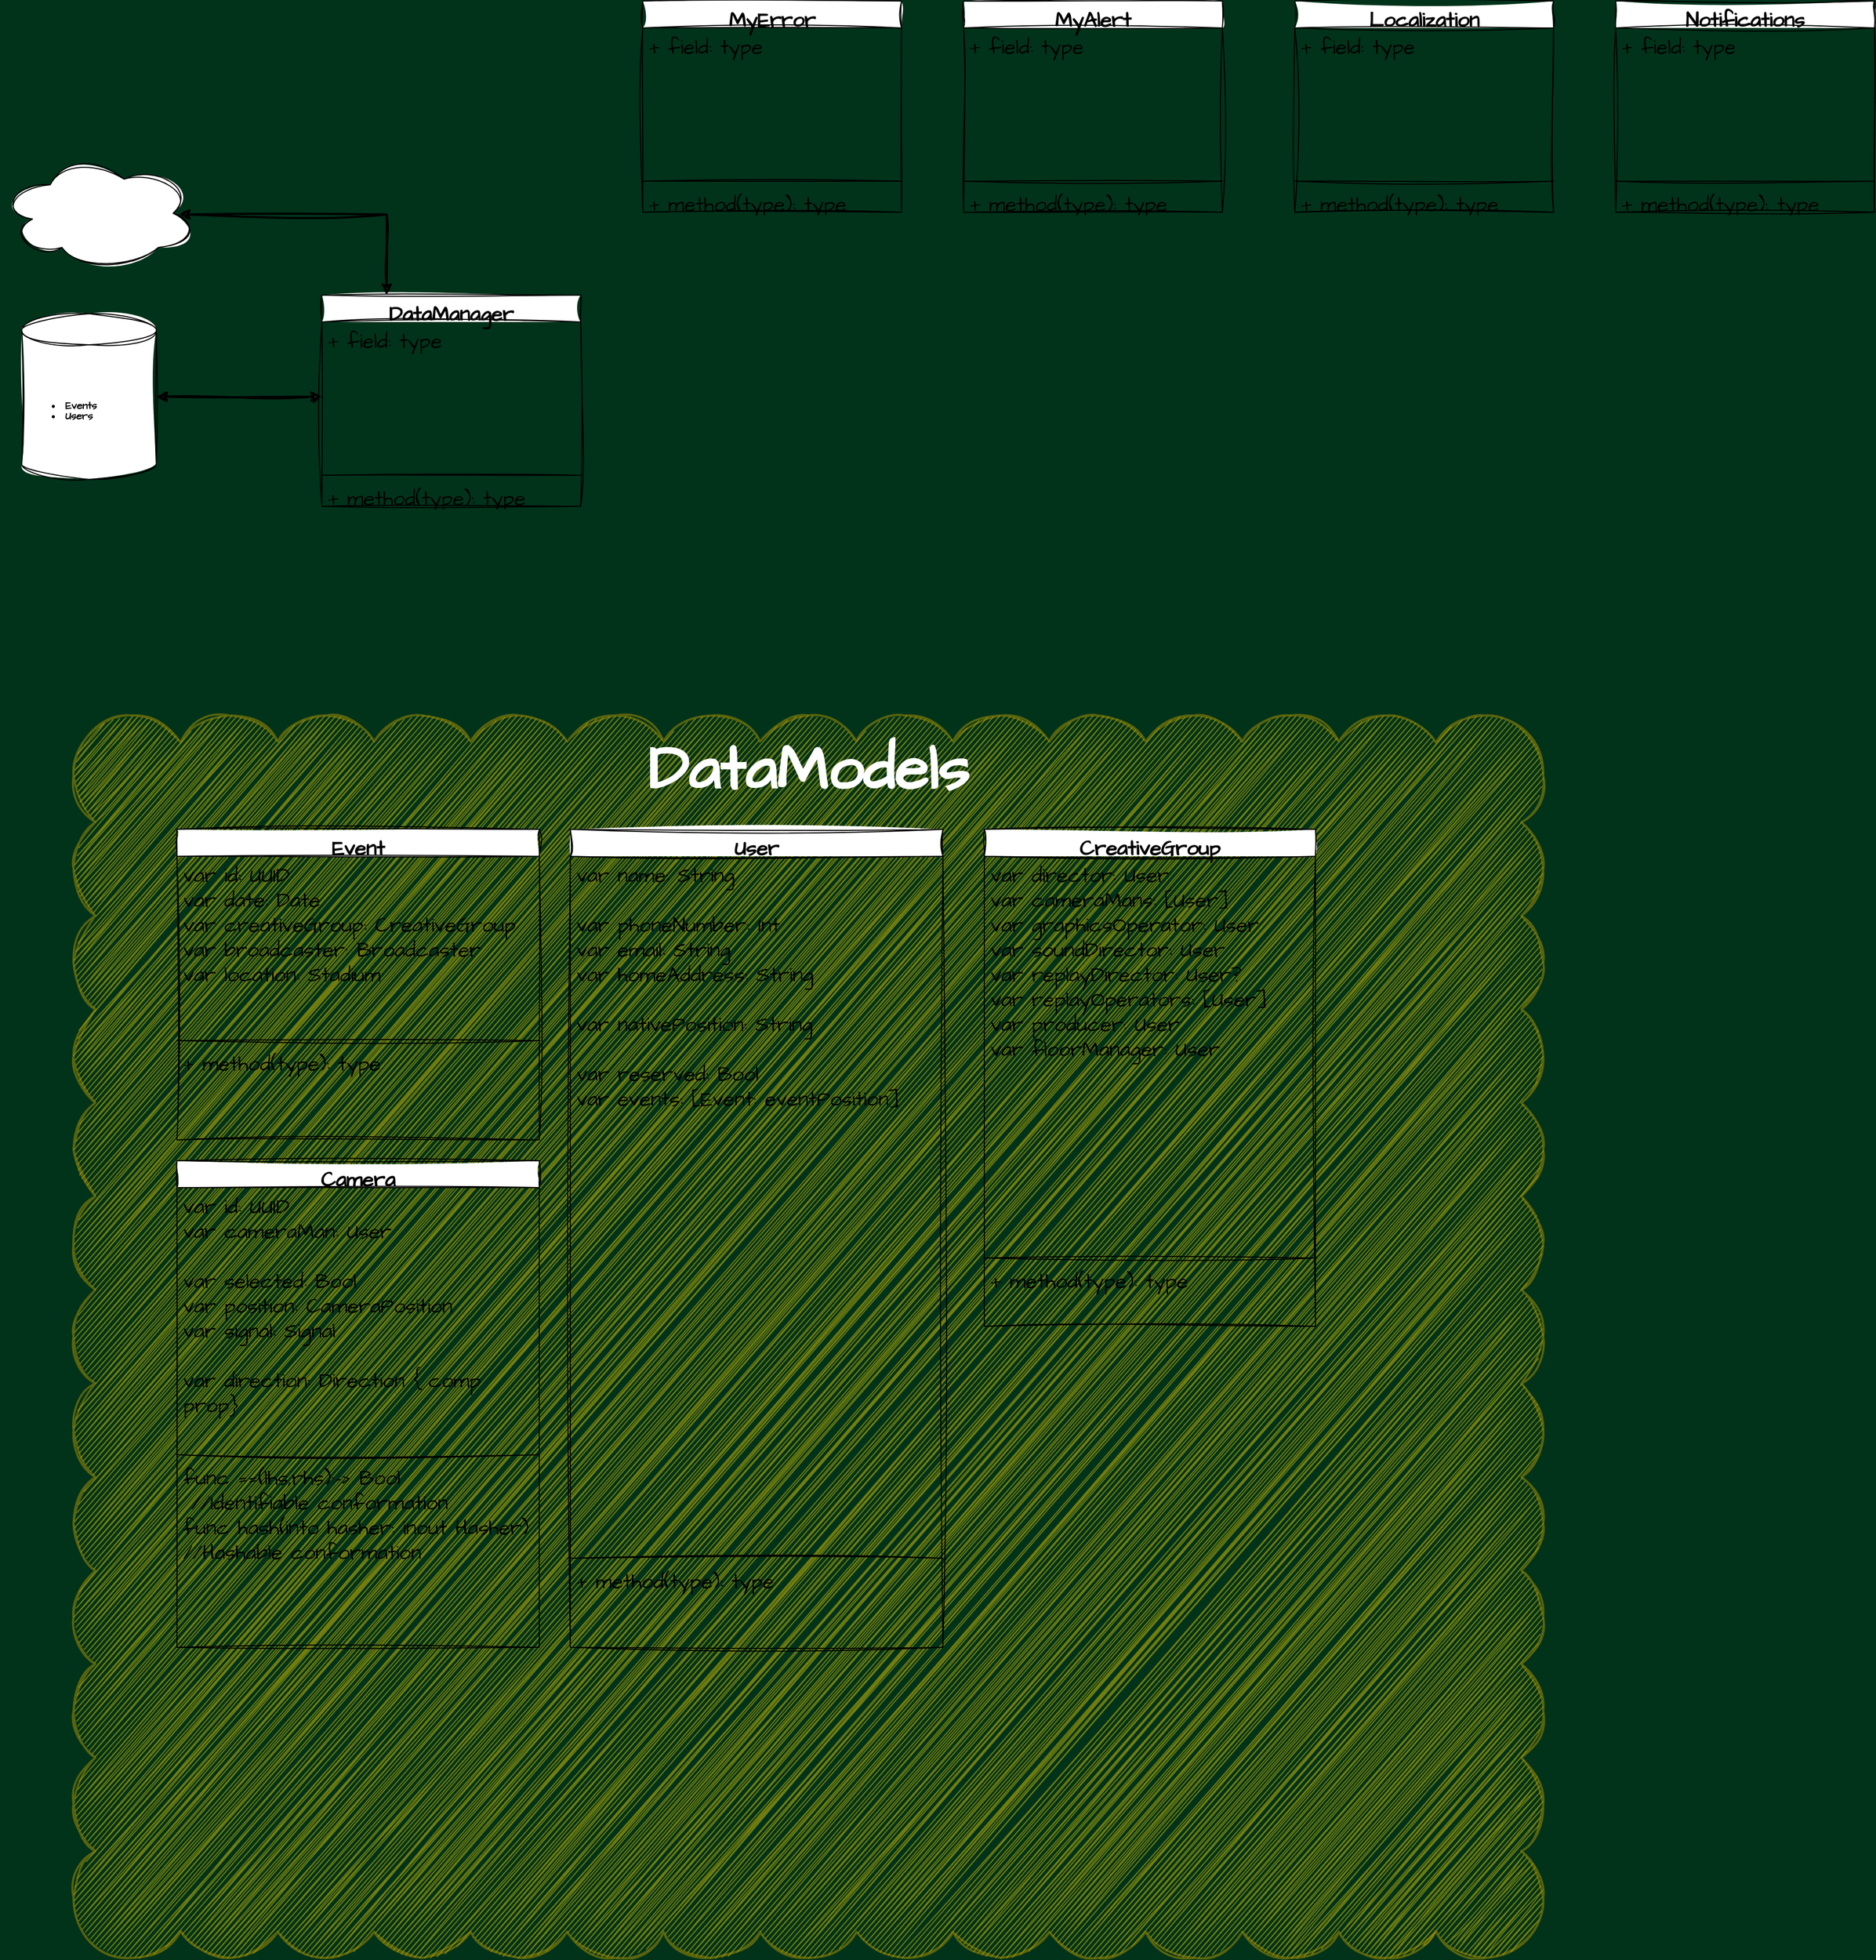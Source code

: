 <mxfile version="22.0.3" type="device">
  <diagram name="Страница — 1" id="rXzVCqMe4OSsWpLtMOlA">
    <mxGraphModel dx="1727" dy="1288" grid="1" gridSize="10" guides="1" tooltips="1" connect="1" arrows="1" fold="1" page="1" pageScale="1" pageWidth="4681" pageHeight="3300" background="#00331A" math="0" shadow="0">
      <root>
        <mxCell id="0" />
        <mxCell id="1" parent="0" />
        <mxCell id="nDJdGogcVKiFzzGw0XgF-22" value="&lt;p style=&quot;line-height: 270%;&quot;&gt;&lt;font size=&quot;1&quot; color=&quot;#ffffff&quot; style=&quot;&quot;&gt;&lt;b style=&quot;font-size: 60px;&quot;&gt;DataModels&lt;/b&gt;&lt;/font&gt;&lt;/p&gt;" style="whiteSpace=wrap;html=1;shape=mxgraph.basic.cloud_rect;sketch=1;hachureGap=4;jiggle=2;curveFitting=1;fontFamily=Architects Daughter;fontSource=https%3A%2F%2Ffonts.googleapis.com%2Fcss%3Ffamily%3DArchitects%2BDaughter;fontSize=20;fillColor=#e3c800;fontColor=#000000;strokeColor=#B09500;opacity=50;verticalAlign=top;strokeWidth=2;perimeterSpacing=5;" parent="1" vertex="1">
          <mxGeometry x="120" y="730" width="1420" height="1200" as="geometry" />
        </mxCell>
        <mxCell id="96jZ5b7mw_5-THhRn5Ns-4" value="CreativeGroup" style="swimlane;fontStyle=1;align=center;verticalAlign=top;childLayout=stackLayout;horizontal=1;startSize=26;horizontalStack=0;resizeParent=1;resizeParentMax=0;resizeLast=0;collapsible=1;marginBottom=0;whiteSpace=wrap;html=1;sketch=1;hachureGap=4;jiggle=2;curveFitting=1;fontFamily=Architects Daughter;fontSource=https%3A%2F%2Ffonts.googleapis.com%2Fcss%3Ffamily%3DArchitects%2BDaughter;fontSize=20;" parent="1" vertex="1">
          <mxGeometry x="1000" y="840" width="320" height="480" as="geometry" />
        </mxCell>
        <mxCell id="96jZ5b7mw_5-THhRn5Ns-5" value="var director: User&lt;br&gt;var cameraMans: [User]&lt;br&gt;var graphicsOperator: User&lt;br&gt;var soundDirector: User&lt;br&gt;var replayDirector: User?&lt;br&gt;var replayOperators: [User]&lt;br&gt;var producer: User&lt;br&gt;var floorManager: User&lt;br&gt;&amp;nbsp;" style="text;strokeColor=none;fillColor=none;align=left;verticalAlign=top;spacingLeft=4;spacingRight=4;overflow=hidden;rotatable=0;points=[[0,0.5],[1,0.5]];portConstraint=eastwest;whiteSpace=wrap;html=1;fontSize=20;fontFamily=Architects Daughter;" parent="96jZ5b7mw_5-THhRn5Ns-4" vertex="1">
          <mxGeometry y="26" width="320" height="384" as="geometry" />
        </mxCell>
        <mxCell id="96jZ5b7mw_5-THhRn5Ns-6" value="" style="line;strokeWidth=1;fillColor=none;align=left;verticalAlign=middle;spacingTop=-1;spacingLeft=3;spacingRight=3;rotatable=0;labelPosition=right;points=[];portConstraint=eastwest;strokeColor=inherit;sketch=1;hachureGap=4;jiggle=2;curveFitting=1;fontFamily=Architects Daughter;fontSource=https%3A%2F%2Ffonts.googleapis.com%2Fcss%3Ffamily%3DArchitects%2BDaughter;fontSize=20;" parent="96jZ5b7mw_5-THhRn5Ns-4" vertex="1">
          <mxGeometry y="410" width="320" height="8" as="geometry" />
        </mxCell>
        <mxCell id="96jZ5b7mw_5-THhRn5Ns-7" value="+ method(type): type" style="text;strokeColor=none;fillColor=none;align=left;verticalAlign=top;spacingLeft=4;spacingRight=4;overflow=hidden;rotatable=0;points=[[0,0.5],[1,0.5]];portConstraint=eastwest;whiteSpace=wrap;html=1;fontSize=20;fontFamily=Architects Daughter;" parent="96jZ5b7mw_5-THhRn5Ns-4" vertex="1">
          <mxGeometry y="418" width="320" height="62" as="geometry" />
        </mxCell>
        <mxCell id="96jZ5b7mw_5-THhRn5Ns-8" value="Event&lt;br&gt;" style="swimlane;fontStyle=1;align=center;verticalAlign=top;childLayout=stackLayout;horizontal=1;startSize=26;horizontalStack=0;resizeParent=1;resizeParentMax=0;resizeLast=0;collapsible=1;marginBottom=0;whiteSpace=wrap;html=1;sketch=1;hachureGap=4;jiggle=2;curveFitting=1;fontFamily=Architects Daughter;fontSource=https%3A%2F%2Ffonts.googleapis.com%2Fcss%3Ffamily%3DArchitects%2BDaughter;fontSize=20;rounded=0;shadow=0;" parent="1" vertex="1">
          <mxGeometry x="220" y="840" width="350" height="300" as="geometry" />
        </mxCell>
        <mxCell id="96jZ5b7mw_5-THhRn5Ns-9" value="var id: UUID&lt;br&gt;var date: Date&lt;br&gt;var creativeGroup: CreativeGroup&lt;br&gt;var broadcaster: Broadcaster&lt;br&gt;var location: Stadium&lt;br&gt;" style="text;strokeColor=none;fillColor=none;align=left;verticalAlign=top;spacingLeft=4;spacingRight=4;overflow=hidden;rotatable=0;points=[[0,0.5],[1,0.5]];portConstraint=eastwest;whiteSpace=wrap;html=1;fontSize=20;fontFamily=Architects Daughter;" parent="96jZ5b7mw_5-THhRn5Ns-8" vertex="1">
          <mxGeometry y="26" width="350" height="174" as="geometry" />
        </mxCell>
        <mxCell id="96jZ5b7mw_5-THhRn5Ns-10" value="" style="line;strokeWidth=1;fillColor=none;align=left;verticalAlign=middle;spacingTop=-1;spacingLeft=3;spacingRight=3;rotatable=0;labelPosition=right;points=[];portConstraint=eastwest;strokeColor=inherit;sketch=1;hachureGap=4;jiggle=2;curveFitting=1;fontFamily=Architects Daughter;fontSource=https%3A%2F%2Ffonts.googleapis.com%2Fcss%3Ffamily%3DArchitects%2BDaughter;fontSize=20;" parent="96jZ5b7mw_5-THhRn5Ns-8" vertex="1">
          <mxGeometry y="200" width="350" height="8" as="geometry" />
        </mxCell>
        <mxCell id="96jZ5b7mw_5-THhRn5Ns-11" value="+ method(type): type" style="text;strokeColor=none;fillColor=none;align=left;verticalAlign=top;spacingLeft=4;spacingRight=4;overflow=hidden;rotatable=0;points=[[0,0.5],[1,0.5]];portConstraint=eastwest;whiteSpace=wrap;html=1;fontSize=20;fontFamily=Architects Daughter;" parent="96jZ5b7mw_5-THhRn5Ns-8" vertex="1">
          <mxGeometry y="208" width="350" height="92" as="geometry" />
        </mxCell>
        <mxCell id="96jZ5b7mw_5-THhRn5Ns-12" value="User" style="swimlane;fontStyle=1;align=center;verticalAlign=top;childLayout=stackLayout;horizontal=1;startSize=26;horizontalStack=0;resizeParent=1;resizeParentMax=0;resizeLast=0;collapsible=1;marginBottom=0;whiteSpace=wrap;html=1;sketch=1;hachureGap=4;jiggle=2;curveFitting=1;fontFamily=Architects Daughter;fontSource=https%3A%2F%2Ffonts.googleapis.com%2Fcss%3Ffamily%3DArchitects%2BDaughter;fontSize=20;" parent="1" vertex="1">
          <mxGeometry x="600" y="840" width="360" height="790" as="geometry" />
        </mxCell>
        <mxCell id="96jZ5b7mw_5-THhRn5Ns-13" value="var name: String&lt;br&gt;&lt;br&gt;var phoneNumber: Int&lt;br&gt;var email: String&lt;br&gt;var homeAddress: String&lt;br&gt;&lt;br&gt;var nativePosition: String&lt;br&gt;&lt;br&gt;var reserved: Bool&lt;br&gt;var events: [Event: eventPosition]" style="text;strokeColor=none;fillColor=none;align=left;verticalAlign=top;spacingLeft=4;spacingRight=4;overflow=hidden;rotatable=0;points=[[0,0.5],[1,0.5]];portConstraint=eastwest;whiteSpace=wrap;html=1;fontSize=20;fontFamily=Architects Daughter;" parent="96jZ5b7mw_5-THhRn5Ns-12" vertex="1">
          <mxGeometry y="26" width="360" height="674" as="geometry" />
        </mxCell>
        <mxCell id="96jZ5b7mw_5-THhRn5Ns-14" value="" style="line;strokeWidth=1;fillColor=none;align=left;verticalAlign=middle;spacingTop=-1;spacingLeft=3;spacingRight=3;rotatable=0;labelPosition=right;points=[];portConstraint=eastwest;strokeColor=inherit;sketch=1;hachureGap=4;jiggle=2;curveFitting=1;fontFamily=Architects Daughter;fontSource=https%3A%2F%2Ffonts.googleapis.com%2Fcss%3Ffamily%3DArchitects%2BDaughter;fontSize=20;" parent="96jZ5b7mw_5-THhRn5Ns-12" vertex="1">
          <mxGeometry y="700" width="360" height="8" as="geometry" />
        </mxCell>
        <mxCell id="96jZ5b7mw_5-THhRn5Ns-15" value="+ method(type): type" style="text;strokeColor=none;fillColor=none;align=left;verticalAlign=top;spacingLeft=4;spacingRight=4;overflow=hidden;rotatable=0;points=[[0,0.5],[1,0.5]];portConstraint=eastwest;whiteSpace=wrap;html=1;fontSize=20;fontFamily=Architects Daughter;" parent="96jZ5b7mw_5-THhRn5Ns-12" vertex="1">
          <mxGeometry y="708" width="360" height="82" as="geometry" />
        </mxCell>
        <mxCell id="96jZ5b7mw_5-THhRn5Ns-16" value="Camera" style="swimlane;fontStyle=1;align=center;verticalAlign=top;childLayout=stackLayout;horizontal=1;startSize=26;horizontalStack=0;resizeParent=1;resizeParentMax=0;resizeLast=0;collapsible=1;marginBottom=0;whiteSpace=wrap;html=1;sketch=1;hachureGap=4;jiggle=2;curveFitting=1;fontFamily=Architects Daughter;fontSource=https%3A%2F%2Ffonts.googleapis.com%2Fcss%3Ffamily%3DArchitects%2BDaughter;fontSize=20;" parent="1" vertex="1">
          <mxGeometry x="220" y="1160" width="350" height="470" as="geometry" />
        </mxCell>
        <mxCell id="96jZ5b7mw_5-THhRn5Ns-17" value="var id: UUID&lt;br&gt;var cameraMan: User&lt;br&gt;&lt;br&gt;var selected: Bool&lt;br&gt;var position: CameraPosition&lt;br&gt;var signal: Signal&lt;br&gt;&lt;br&gt;var direction: Direction { comp prop}" style="text;strokeColor=none;fillColor=none;align=left;verticalAlign=top;spacingLeft=4;spacingRight=4;overflow=hidden;rotatable=0;points=[[0,0.5],[1,0.5]];portConstraint=eastwest;whiteSpace=wrap;html=1;fontSize=20;fontFamily=Architects Daughter;" parent="96jZ5b7mw_5-THhRn5Ns-16" vertex="1">
          <mxGeometry y="26" width="350" height="254" as="geometry" />
        </mxCell>
        <mxCell id="96jZ5b7mw_5-THhRn5Ns-18" value="" style="line;strokeWidth=1;fillColor=none;align=left;verticalAlign=middle;spacingTop=-1;spacingLeft=3;spacingRight=3;rotatable=0;labelPosition=right;points=[];portConstraint=eastwest;strokeColor=inherit;sketch=1;hachureGap=4;jiggle=2;curveFitting=1;fontFamily=Architects Daughter;fontSource=https%3A%2F%2Ffonts.googleapis.com%2Fcss%3Ffamily%3DArchitects%2BDaughter;fontSize=20;" parent="96jZ5b7mw_5-THhRn5Ns-16" vertex="1">
          <mxGeometry y="280" width="350" height="8" as="geometry" />
        </mxCell>
        <mxCell id="96jZ5b7mw_5-THhRn5Ns-19" value="func ==(lhs,rhs):-&amp;gt; Bool&lt;br&gt;&amp;nbsp;//Identifiable conformation&lt;br&gt;func hash(into hasher: inout Hasher)&lt;br&gt;//Hashable conformation" style="text;strokeColor=none;fillColor=none;align=left;verticalAlign=top;spacingLeft=4;spacingRight=4;overflow=hidden;rotatable=0;points=[[0,0.5],[1,0.5]];portConstraint=eastwest;whiteSpace=wrap;html=1;fontSize=20;fontFamily=Architects Daughter;" parent="96jZ5b7mw_5-THhRn5Ns-16" vertex="1">
          <mxGeometry y="288" width="350" height="182" as="geometry" />
        </mxCell>
        <mxCell id="nDJdGogcVKiFzzGw0XgF-2" value="&lt;ul style=&quot;font-size: 10px; line-height: 100%;&quot;&gt;&lt;li&gt;&lt;font style=&quot;font-size: 10px;&quot;&gt;&lt;b&gt;Events&lt;/b&gt;&lt;/font&gt;&lt;/li&gt;&lt;li&gt;&lt;font style=&quot;font-size: 10px;&quot;&gt;&lt;span style=&quot;background-color: initial;&quot;&gt;&lt;b&gt;Users&lt;/b&gt;&lt;/span&gt;&lt;/font&gt;&lt;/li&gt;&lt;/ul&gt;" style="shape=cylinder3;whiteSpace=wrap;html=1;boundedLbl=1;backgroundOutline=1;size=15;sketch=1;hachureGap=4;jiggle=2;curveFitting=1;fontFamily=Architects Daughter;fontSource=https%3A%2F%2Ffonts.googleapis.com%2Fcss%3Ffamily%3DArchitects%2BDaughter;fontSize=20;align=left;" parent="1" vertex="1">
          <mxGeometry x="70" y="342" width="130" height="160" as="geometry" />
        </mxCell>
        <mxCell id="nDJdGogcVKiFzzGw0XgF-3" value="" style="ellipse;shape=cloud;whiteSpace=wrap;html=1;sketch=1;hachureGap=4;jiggle=2;curveFitting=1;fontFamily=Architects Daughter;fontSource=https%3A%2F%2Ffonts.googleapis.com%2Fcss%3Ffamily%3DArchitects%2BDaughter;fontSize=20;" parent="1" vertex="1">
          <mxGeometry x="50" y="190" width="190" height="110" as="geometry" />
        </mxCell>
        <mxCell id="nDJdGogcVKiFzzGw0XgF-4" value="DataManager" style="swimlane;fontStyle=1;align=center;verticalAlign=top;childLayout=stackLayout;horizontal=1;startSize=26;horizontalStack=0;resizeParent=1;resizeParentMax=0;resizeLast=0;collapsible=1;marginBottom=0;whiteSpace=wrap;html=1;sketch=1;hachureGap=4;jiggle=2;curveFitting=1;fontFamily=Architects Daughter;fontSource=https%3A%2F%2Ffonts.googleapis.com%2Fcss%3Ffamily%3DArchitects%2BDaughter;fontSize=20;" parent="1" vertex="1">
          <mxGeometry x="360" y="324" width="250" height="204" as="geometry" />
        </mxCell>
        <mxCell id="nDJdGogcVKiFzzGw0XgF-5" value="+ field: type" style="text;strokeColor=none;fillColor=none;align=left;verticalAlign=top;spacingLeft=4;spacingRight=4;overflow=hidden;rotatable=0;points=[[0,0.5],[1,0.5]];portConstraint=eastwest;whiteSpace=wrap;html=1;fontSize=20;fontFamily=Architects Daughter;" parent="nDJdGogcVKiFzzGw0XgF-4" vertex="1">
          <mxGeometry y="26" width="250" height="144" as="geometry" />
        </mxCell>
        <mxCell id="nDJdGogcVKiFzzGw0XgF-6" value="" style="line;strokeWidth=1;fillColor=none;align=left;verticalAlign=middle;spacingTop=-1;spacingLeft=3;spacingRight=3;rotatable=0;labelPosition=right;points=[];portConstraint=eastwest;strokeColor=inherit;sketch=1;hachureGap=4;jiggle=2;curveFitting=1;fontFamily=Architects Daughter;fontSource=https%3A%2F%2Ffonts.googleapis.com%2Fcss%3Ffamily%3DArchitects%2BDaughter;fontSize=20;" parent="nDJdGogcVKiFzzGw0XgF-4" vertex="1">
          <mxGeometry y="170" width="250" height="8" as="geometry" />
        </mxCell>
        <mxCell id="nDJdGogcVKiFzzGw0XgF-7" value="+ method(type): type" style="text;strokeColor=none;fillColor=none;align=left;verticalAlign=top;spacingLeft=4;spacingRight=4;overflow=hidden;rotatable=0;points=[[0,0.5],[1,0.5]];portConstraint=eastwest;whiteSpace=wrap;html=1;fontSize=20;fontFamily=Architects Daughter;" parent="nDJdGogcVKiFzzGw0XgF-4" vertex="1">
          <mxGeometry y="178" width="250" height="26" as="geometry" />
        </mxCell>
        <mxCell id="nDJdGogcVKiFzzGw0XgF-8" style="edgeStyle=orthogonalEdgeStyle;rounded=0;sketch=1;hachureGap=4;jiggle=2;curveFitting=1;orthogonalLoop=1;jettySize=auto;html=1;exitX=0.25;exitY=0;exitDx=0;exitDy=0;entryX=0.905;entryY=0.51;entryDx=0;entryDy=0;entryPerimeter=0;fontFamily=Architects Daughter;fontSource=https%3A%2F%2Ffonts.googleapis.com%2Fcss%3Ffamily%3DArchitects%2BDaughter;fontSize=16;startArrow=classic;startFill=1;strokeWidth=2;" parent="1" source="nDJdGogcVKiFzzGw0XgF-4" target="nDJdGogcVKiFzzGw0XgF-3" edge="1">
          <mxGeometry relative="1" as="geometry">
            <Array as="points">
              <mxPoint x="423" y="246" />
            </Array>
          </mxGeometry>
        </mxCell>
        <mxCell id="nDJdGogcVKiFzzGw0XgF-9" style="edgeStyle=orthogonalEdgeStyle;rounded=0;sketch=1;hachureGap=4;jiggle=2;curveFitting=1;orthogonalLoop=1;jettySize=auto;html=1;exitX=0;exitY=0.5;exitDx=0;exitDy=0;fontFamily=Architects Daughter;fontSource=https%3A%2F%2Ffonts.googleapis.com%2Fcss%3Ffamily%3DArchitects%2BDaughter;fontSize=16;entryX=1;entryY=0.5;entryDx=0;entryDy=0;entryPerimeter=0;shadow=0;strokeColor=default;strokeWidth=2;startArrow=classic;startFill=1;" parent="1" source="nDJdGogcVKiFzzGw0XgF-5" target="nDJdGogcVKiFzzGw0XgF-2" edge="1">
          <mxGeometry relative="1" as="geometry">
            <mxPoint x="250" y="422" as="targetPoint" />
          </mxGeometry>
        </mxCell>
        <mxCell id="nDJdGogcVKiFzzGw0XgF-10" value="MyError" style="swimlane;fontStyle=1;align=center;verticalAlign=top;childLayout=stackLayout;horizontal=1;startSize=26;horizontalStack=0;resizeParent=1;resizeParentMax=0;resizeLast=0;collapsible=1;marginBottom=0;whiteSpace=wrap;html=1;sketch=1;hachureGap=4;jiggle=2;curveFitting=1;fontFamily=Architects Daughter;fontSource=https%3A%2F%2Ffonts.googleapis.com%2Fcss%3Ffamily%3DArchitects%2BDaughter;fontSize=20;" parent="1" vertex="1">
          <mxGeometry x="670" y="40" width="250" height="204" as="geometry" />
        </mxCell>
        <mxCell id="nDJdGogcVKiFzzGw0XgF-11" value="+ field: type" style="text;strokeColor=none;fillColor=none;align=left;verticalAlign=top;spacingLeft=4;spacingRight=4;overflow=hidden;rotatable=0;points=[[0,0.5],[1,0.5]];portConstraint=eastwest;whiteSpace=wrap;html=1;fontSize=20;fontFamily=Architects Daughter;" parent="nDJdGogcVKiFzzGw0XgF-10" vertex="1">
          <mxGeometry y="26" width="250" height="144" as="geometry" />
        </mxCell>
        <mxCell id="nDJdGogcVKiFzzGw0XgF-12" value="" style="line;strokeWidth=1;fillColor=none;align=left;verticalAlign=middle;spacingTop=-1;spacingLeft=3;spacingRight=3;rotatable=0;labelPosition=right;points=[];portConstraint=eastwest;strokeColor=inherit;sketch=1;hachureGap=4;jiggle=2;curveFitting=1;fontFamily=Architects Daughter;fontSource=https%3A%2F%2Ffonts.googleapis.com%2Fcss%3Ffamily%3DArchitects%2BDaughter;fontSize=20;" parent="nDJdGogcVKiFzzGw0XgF-10" vertex="1">
          <mxGeometry y="170" width="250" height="8" as="geometry" />
        </mxCell>
        <mxCell id="nDJdGogcVKiFzzGw0XgF-13" value="+ method(type): type" style="text;strokeColor=none;fillColor=none;align=left;verticalAlign=top;spacingLeft=4;spacingRight=4;overflow=hidden;rotatable=0;points=[[0,0.5],[1,0.5]];portConstraint=eastwest;whiteSpace=wrap;html=1;fontSize=20;fontFamily=Architects Daughter;" parent="nDJdGogcVKiFzzGw0XgF-10" vertex="1">
          <mxGeometry y="178" width="250" height="26" as="geometry" />
        </mxCell>
        <mxCell id="nDJdGogcVKiFzzGw0XgF-14" value="MyAlert" style="swimlane;fontStyle=1;align=center;verticalAlign=top;childLayout=stackLayout;horizontal=1;startSize=26;horizontalStack=0;resizeParent=1;resizeParentMax=0;resizeLast=0;collapsible=1;marginBottom=0;whiteSpace=wrap;html=1;sketch=1;hachureGap=4;jiggle=2;curveFitting=1;fontFamily=Architects Daughter;fontSource=https%3A%2F%2Ffonts.googleapis.com%2Fcss%3Ffamily%3DArchitects%2BDaughter;fontSize=20;" parent="1" vertex="1">
          <mxGeometry x="980" y="40" width="250" height="204" as="geometry" />
        </mxCell>
        <mxCell id="nDJdGogcVKiFzzGw0XgF-15" value="+ field: type" style="text;strokeColor=none;fillColor=none;align=left;verticalAlign=top;spacingLeft=4;spacingRight=4;overflow=hidden;rotatable=0;points=[[0,0.5],[1,0.5]];portConstraint=eastwest;whiteSpace=wrap;html=1;fontSize=20;fontFamily=Architects Daughter;" parent="nDJdGogcVKiFzzGw0XgF-14" vertex="1">
          <mxGeometry y="26" width="250" height="144" as="geometry" />
        </mxCell>
        <mxCell id="nDJdGogcVKiFzzGw0XgF-16" value="" style="line;strokeWidth=1;fillColor=none;align=left;verticalAlign=middle;spacingTop=-1;spacingLeft=3;spacingRight=3;rotatable=0;labelPosition=right;points=[];portConstraint=eastwest;strokeColor=inherit;sketch=1;hachureGap=4;jiggle=2;curveFitting=1;fontFamily=Architects Daughter;fontSource=https%3A%2F%2Ffonts.googleapis.com%2Fcss%3Ffamily%3DArchitects%2BDaughter;fontSize=20;" parent="nDJdGogcVKiFzzGw0XgF-14" vertex="1">
          <mxGeometry y="170" width="250" height="8" as="geometry" />
        </mxCell>
        <mxCell id="nDJdGogcVKiFzzGw0XgF-17" value="+ method(type): type" style="text;strokeColor=none;fillColor=none;align=left;verticalAlign=top;spacingLeft=4;spacingRight=4;overflow=hidden;rotatable=0;points=[[0,0.5],[1,0.5]];portConstraint=eastwest;whiteSpace=wrap;html=1;fontSize=20;fontFamily=Architects Daughter;" parent="nDJdGogcVKiFzzGw0XgF-14" vertex="1">
          <mxGeometry y="178" width="250" height="26" as="geometry" />
        </mxCell>
        <mxCell id="nDJdGogcVKiFzzGw0XgF-18" value="Localization" style="swimlane;fontStyle=1;align=center;verticalAlign=top;childLayout=stackLayout;horizontal=1;startSize=26;horizontalStack=0;resizeParent=1;resizeParentMax=0;resizeLast=0;collapsible=1;marginBottom=0;whiteSpace=wrap;html=1;sketch=1;hachureGap=4;jiggle=2;curveFitting=1;fontFamily=Architects Daughter;fontSource=https%3A%2F%2Ffonts.googleapis.com%2Fcss%3Ffamily%3DArchitects%2BDaughter;fontSize=20;" parent="1" vertex="1">
          <mxGeometry x="1300" y="40" width="250" height="204" as="geometry" />
        </mxCell>
        <mxCell id="nDJdGogcVKiFzzGw0XgF-19" value="+ field: type" style="text;strokeColor=none;fillColor=none;align=left;verticalAlign=top;spacingLeft=4;spacingRight=4;overflow=hidden;rotatable=0;points=[[0,0.5],[1,0.5]];portConstraint=eastwest;whiteSpace=wrap;html=1;fontSize=20;fontFamily=Architects Daughter;" parent="nDJdGogcVKiFzzGw0XgF-18" vertex="1">
          <mxGeometry y="26" width="250" height="144" as="geometry" />
        </mxCell>
        <mxCell id="nDJdGogcVKiFzzGw0XgF-20" value="" style="line;strokeWidth=1;fillColor=none;align=left;verticalAlign=middle;spacingTop=-1;spacingLeft=3;spacingRight=3;rotatable=0;labelPosition=right;points=[];portConstraint=eastwest;strokeColor=inherit;sketch=1;hachureGap=4;jiggle=2;curveFitting=1;fontFamily=Architects Daughter;fontSource=https%3A%2F%2Ffonts.googleapis.com%2Fcss%3Ffamily%3DArchitects%2BDaughter;fontSize=20;" parent="nDJdGogcVKiFzzGw0XgF-18" vertex="1">
          <mxGeometry y="170" width="250" height="8" as="geometry" />
        </mxCell>
        <mxCell id="nDJdGogcVKiFzzGw0XgF-21" value="+ method(type): type" style="text;strokeColor=none;fillColor=none;align=left;verticalAlign=top;spacingLeft=4;spacingRight=4;overflow=hidden;rotatable=0;points=[[0,0.5],[1,0.5]];portConstraint=eastwest;whiteSpace=wrap;html=1;fontSize=20;fontFamily=Architects Daughter;" parent="nDJdGogcVKiFzzGw0XgF-18" vertex="1">
          <mxGeometry y="178" width="250" height="26" as="geometry" />
        </mxCell>
        <mxCell id="nDJdGogcVKiFzzGw0XgF-23" value="Notifications" style="swimlane;fontStyle=1;align=center;verticalAlign=top;childLayout=stackLayout;horizontal=1;startSize=26;horizontalStack=0;resizeParent=1;resizeParentMax=0;resizeLast=0;collapsible=1;marginBottom=0;whiteSpace=wrap;html=1;sketch=1;hachureGap=4;jiggle=2;curveFitting=1;fontFamily=Architects Daughter;fontSource=https%3A%2F%2Ffonts.googleapis.com%2Fcss%3Ffamily%3DArchitects%2BDaughter;fontSize=20;" parent="1" vertex="1">
          <mxGeometry x="1610" y="40" width="250" height="204" as="geometry" />
        </mxCell>
        <mxCell id="nDJdGogcVKiFzzGw0XgF-24" value="+ field: type" style="text;strokeColor=none;fillColor=none;align=left;verticalAlign=top;spacingLeft=4;spacingRight=4;overflow=hidden;rotatable=0;points=[[0,0.5],[1,0.5]];portConstraint=eastwest;whiteSpace=wrap;html=1;fontSize=20;fontFamily=Architects Daughter;" parent="nDJdGogcVKiFzzGw0XgF-23" vertex="1">
          <mxGeometry y="26" width="250" height="144" as="geometry" />
        </mxCell>
        <mxCell id="nDJdGogcVKiFzzGw0XgF-25" value="" style="line;strokeWidth=1;fillColor=none;align=left;verticalAlign=middle;spacingTop=-1;spacingLeft=3;spacingRight=3;rotatable=0;labelPosition=right;points=[];portConstraint=eastwest;strokeColor=inherit;sketch=1;hachureGap=4;jiggle=2;curveFitting=1;fontFamily=Architects Daughter;fontSource=https%3A%2F%2Ffonts.googleapis.com%2Fcss%3Ffamily%3DArchitects%2BDaughter;fontSize=20;" parent="nDJdGogcVKiFzzGw0XgF-23" vertex="1">
          <mxGeometry y="170" width="250" height="8" as="geometry" />
        </mxCell>
        <mxCell id="nDJdGogcVKiFzzGw0XgF-26" value="+ method(type): type" style="text;strokeColor=none;fillColor=none;align=left;verticalAlign=top;spacingLeft=4;spacingRight=4;overflow=hidden;rotatable=0;points=[[0,0.5],[1,0.5]];portConstraint=eastwest;whiteSpace=wrap;html=1;fontSize=20;fontFamily=Architects Daughter;" parent="nDJdGogcVKiFzzGw0XgF-23" vertex="1">
          <mxGeometry y="178" width="250" height="26" as="geometry" />
        </mxCell>
      </root>
    </mxGraphModel>
  </diagram>
</mxfile>
